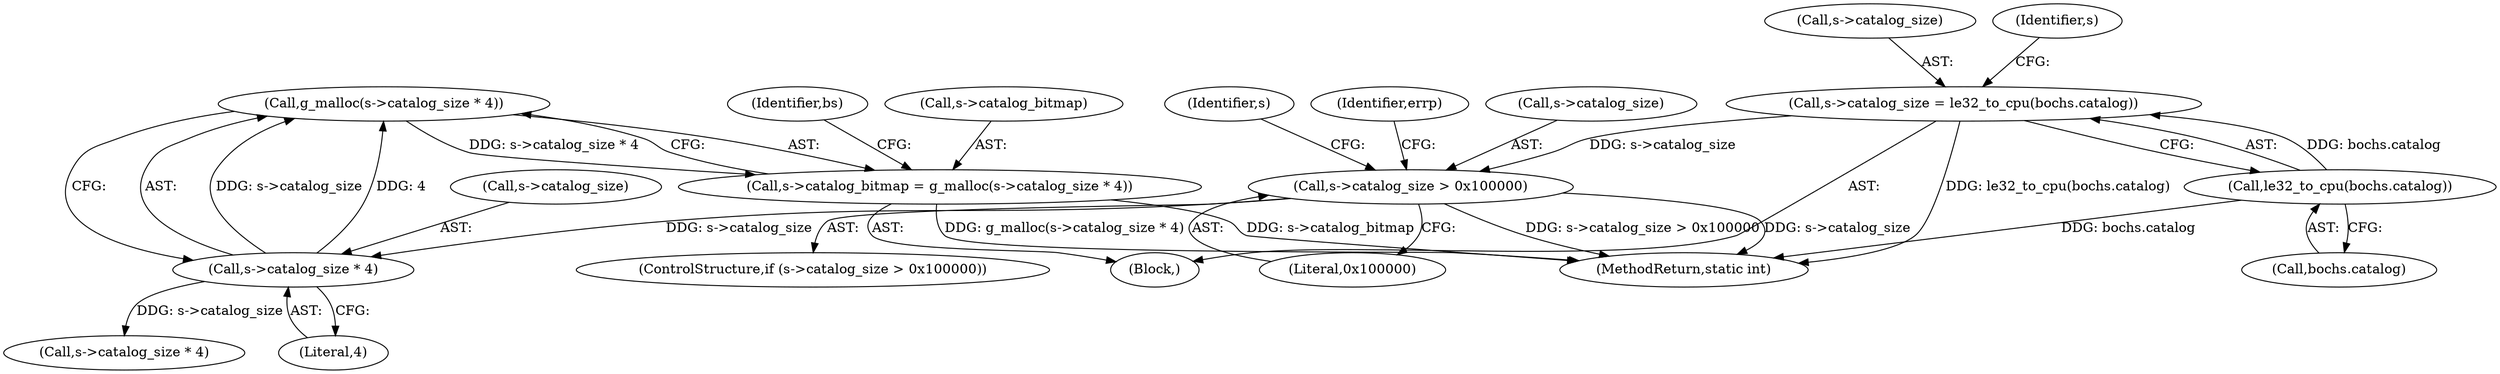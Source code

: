 digraph "0_qemu_e3737b820b45e54b059656dc3f914f895ac7a88b@API" {
"1000245" [label="(Call,g_malloc(s->catalog_size * 4))"];
"1000246" [label="(Call,s->catalog_size * 4)"];
"1000229" [label="(Call,s->catalog_size > 0x100000)"];
"1000220" [label="(Call,s->catalog_size = le32_to_cpu(bochs.catalog))"];
"1000224" [label="(Call,le32_to_cpu(bochs.catalog))"];
"1000241" [label="(Call,s->catalog_bitmap = g_malloc(s->catalog_size * 4))"];
"1000242" [label="(Call,s->catalog_bitmap)"];
"1000224" [label="(Call,le32_to_cpu(bochs.catalog))"];
"1000273" [label="(Call,s->catalog_size * 4)"];
"1000230" [label="(Call,s->catalog_size)"];
"1000228" [label="(ControlStructure,if (s->catalog_size > 0x100000))"];
"1000225" [label="(Call,bochs.catalog)"];
"1000233" [label="(Literal,0x100000)"];
"1000110" [label="(Block,)"];
"1000229" [label="(Call,s->catalog_size > 0x100000)"];
"1000221" [label="(Call,s->catalog_size)"];
"1000253" [label="(Identifier,bs)"];
"1000243" [label="(Identifier,s)"];
"1000241" [label="(Call,s->catalog_bitmap = g_malloc(s->catalog_size * 4))"];
"1000220" [label="(Call,s->catalog_size = le32_to_cpu(bochs.catalog))"];
"1000245" [label="(Call,g_malloc(s->catalog_size * 4))"];
"1000246" [label="(Call,s->catalog_size * 4)"];
"1000247" [label="(Call,s->catalog_size)"];
"1000236" [label="(Identifier,errp)"];
"1000449" [label="(MethodReturn,static int)"];
"1000231" [label="(Identifier,s)"];
"1000250" [label="(Literal,4)"];
"1000245" -> "1000241"  [label="AST: "];
"1000245" -> "1000246"  [label="CFG: "];
"1000246" -> "1000245"  [label="AST: "];
"1000241" -> "1000245"  [label="CFG: "];
"1000245" -> "1000241"  [label="DDG: s->catalog_size * 4"];
"1000246" -> "1000245"  [label="DDG: s->catalog_size"];
"1000246" -> "1000245"  [label="DDG: 4"];
"1000246" -> "1000250"  [label="CFG: "];
"1000247" -> "1000246"  [label="AST: "];
"1000250" -> "1000246"  [label="AST: "];
"1000229" -> "1000246"  [label="DDG: s->catalog_size"];
"1000246" -> "1000273"  [label="DDG: s->catalog_size"];
"1000229" -> "1000228"  [label="AST: "];
"1000229" -> "1000233"  [label="CFG: "];
"1000230" -> "1000229"  [label="AST: "];
"1000233" -> "1000229"  [label="AST: "];
"1000236" -> "1000229"  [label="CFG: "];
"1000243" -> "1000229"  [label="CFG: "];
"1000229" -> "1000449"  [label="DDG: s->catalog_size > 0x100000"];
"1000229" -> "1000449"  [label="DDG: s->catalog_size"];
"1000220" -> "1000229"  [label="DDG: s->catalog_size"];
"1000220" -> "1000110"  [label="AST: "];
"1000220" -> "1000224"  [label="CFG: "];
"1000221" -> "1000220"  [label="AST: "];
"1000224" -> "1000220"  [label="AST: "];
"1000231" -> "1000220"  [label="CFG: "];
"1000220" -> "1000449"  [label="DDG: le32_to_cpu(bochs.catalog)"];
"1000224" -> "1000220"  [label="DDG: bochs.catalog"];
"1000224" -> "1000225"  [label="CFG: "];
"1000225" -> "1000224"  [label="AST: "];
"1000224" -> "1000449"  [label="DDG: bochs.catalog"];
"1000241" -> "1000110"  [label="AST: "];
"1000242" -> "1000241"  [label="AST: "];
"1000253" -> "1000241"  [label="CFG: "];
"1000241" -> "1000449"  [label="DDG: s->catalog_bitmap"];
"1000241" -> "1000449"  [label="DDG: g_malloc(s->catalog_size * 4)"];
}
